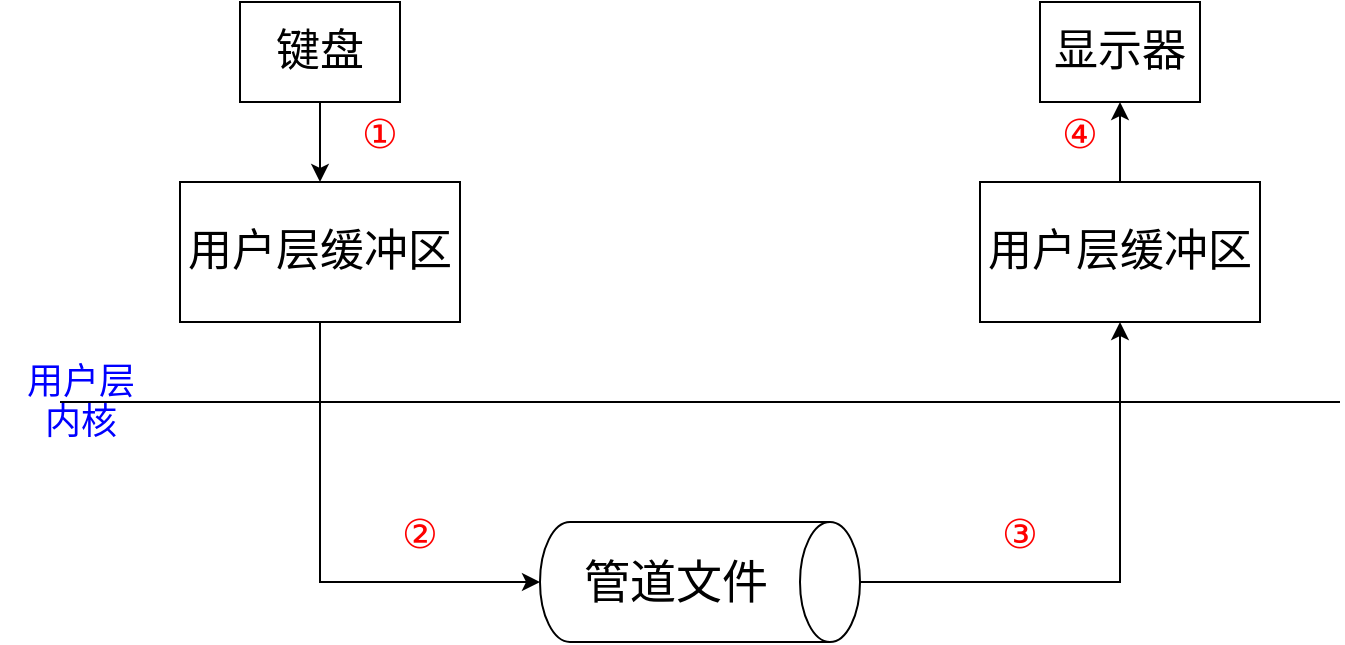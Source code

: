 <mxfile version="21.0.8" type="device"><diagram id="YPRdz25ZcXes9RsRWCDt" name="第 1 页"><mxGraphModel dx="1265" dy="607" grid="0" gridSize="10" guides="1" tooltips="1" connect="1" arrows="1" fold="1" page="1" pageScale="1" pageWidth="1654" pageHeight="2336" math="0" shadow="0"><root><mxCell id="0"/><mxCell id="1" parent="0"/><mxCell id="O-jkgtCfOU9JfTFBKv4U-13" value="" style="edgeStyle=orthogonalEdgeStyle;rounded=0;orthogonalLoop=1;jettySize=auto;html=1;" edge="1" parent="1" source="O-jkgtCfOU9JfTFBKv4U-1" target="O-jkgtCfOU9JfTFBKv4U-3"><mxGeometry relative="1" as="geometry"/></mxCell><mxCell id="O-jkgtCfOU9JfTFBKv4U-1" value="&lt;font style=&quot;font-size: 22px;&quot;&gt;键盘&lt;/font&gt;" style="rounded=0;whiteSpace=wrap;html=1;" vertex="1" parent="1"><mxGeometry x="170" y="120" width="80" height="50" as="geometry"/></mxCell><mxCell id="O-jkgtCfOU9JfTFBKv4U-2" value="&lt;font style=&quot;font-size: 22px;&quot;&gt;显示器&lt;/font&gt;" style="rounded=0;whiteSpace=wrap;html=1;" vertex="1" parent="1"><mxGeometry x="570" y="120" width="80" height="50" as="geometry"/></mxCell><mxCell id="O-jkgtCfOU9JfTFBKv4U-14" style="edgeStyle=orthogonalEdgeStyle;rounded=0;orthogonalLoop=1;jettySize=auto;html=1;entryX=0.5;entryY=1;entryDx=0;entryDy=0;entryPerimeter=0;exitX=0.5;exitY=1;exitDx=0;exitDy=0;" edge="1" parent="1" source="O-jkgtCfOU9JfTFBKv4U-3" target="O-jkgtCfOU9JfTFBKv4U-7"><mxGeometry relative="1" as="geometry"/></mxCell><mxCell id="O-jkgtCfOU9JfTFBKv4U-3" value="&lt;font style=&quot;font-size: 22px;&quot;&gt;用户层缓冲区&lt;/font&gt;" style="rounded=0;whiteSpace=wrap;html=1;" vertex="1" parent="1"><mxGeometry x="140" y="210" width="140" height="70" as="geometry"/></mxCell><mxCell id="O-jkgtCfOU9JfTFBKv4U-15" style="edgeStyle=orthogonalEdgeStyle;rounded=0;orthogonalLoop=1;jettySize=auto;html=1;exitX=0.5;exitY=0;exitDx=0;exitDy=0;exitPerimeter=0;entryX=0.5;entryY=1;entryDx=0;entryDy=0;" edge="1" parent="1" source="O-jkgtCfOU9JfTFBKv4U-7" target="O-jkgtCfOU9JfTFBKv4U-8"><mxGeometry relative="1" as="geometry"/></mxCell><mxCell id="O-jkgtCfOU9JfTFBKv4U-7" value="&lt;font style=&quot;font-size: 23px;&quot;&gt;管道文件&lt;/font&gt;" style="shape=cylinder3;whiteSpace=wrap;html=1;boundedLbl=1;backgroundOutline=1;size=15;direction=south;" vertex="1" parent="1"><mxGeometry x="320" y="380" width="160" height="60" as="geometry"/></mxCell><mxCell id="O-jkgtCfOU9JfTFBKv4U-16" style="edgeStyle=orthogonalEdgeStyle;rounded=0;orthogonalLoop=1;jettySize=auto;html=1;entryX=0.5;entryY=1;entryDx=0;entryDy=0;" edge="1" parent="1" source="O-jkgtCfOU9JfTFBKv4U-8" target="O-jkgtCfOU9JfTFBKv4U-2"><mxGeometry relative="1" as="geometry"/></mxCell><mxCell id="O-jkgtCfOU9JfTFBKv4U-8" value="&lt;font style=&quot;font-size: 22px;&quot;&gt;用户层缓冲区&lt;/font&gt;" style="rounded=0;whiteSpace=wrap;html=1;" vertex="1" parent="1"><mxGeometry x="540" y="210" width="140" height="70" as="geometry"/></mxCell><mxCell id="O-jkgtCfOU9JfTFBKv4U-9" value="" style="endArrow=none;html=1;rounded=0;" edge="1" parent="1"><mxGeometry width="50" height="50" relative="1" as="geometry"><mxPoint x="80" y="320" as="sourcePoint"/><mxPoint x="720" y="320" as="targetPoint"/></mxGeometry></mxCell><mxCell id="O-jkgtCfOU9JfTFBKv4U-10" value="&lt;font color=&quot;#0000ff&quot; style=&quot;font-size: 18px;&quot;&gt;用户层&lt;/font&gt;" style="text;html=1;align=center;verticalAlign=middle;resizable=0;points=[];autosize=1;strokeColor=none;fillColor=none;strokeWidth=5;" vertex="1" parent="1"><mxGeometry x="50" y="290" width="80" height="40" as="geometry"/></mxCell><mxCell id="O-jkgtCfOU9JfTFBKv4U-12" value="&lt;font color=&quot;#0000ff&quot; style=&quot;font-size: 18px;&quot;&gt;内核&lt;/font&gt;" style="text;html=1;align=center;verticalAlign=middle;resizable=0;points=[];autosize=1;strokeColor=none;fillColor=none;strokeWidth=5;" vertex="1" parent="1"><mxGeometry x="60" y="310" width="60" height="40" as="geometry"/></mxCell><mxCell id="O-jkgtCfOU9JfTFBKv4U-19" value="&lt;font color=&quot;#ff0000&quot; style=&quot;font-size: 20px;&quot;&gt;①&lt;/font&gt;" style="text;html=1;strokeColor=none;fillColor=none;align=center;verticalAlign=middle;whiteSpace=wrap;rounded=0;" vertex="1" parent="1"><mxGeometry x="210" y="170" width="60" height="30" as="geometry"/></mxCell><mxCell id="O-jkgtCfOU9JfTFBKv4U-20" value="&lt;font color=&quot;#ff0000&quot; style=&quot;font-size: 20px;&quot;&gt;②&lt;/font&gt;" style="text;html=1;strokeColor=none;fillColor=none;align=center;verticalAlign=middle;whiteSpace=wrap;rounded=0;" vertex="1" parent="1"><mxGeometry x="230" y="370" width="60" height="30" as="geometry"/></mxCell><mxCell id="O-jkgtCfOU9JfTFBKv4U-22" value="&lt;font color=&quot;#ff0000&quot; style=&quot;font-size: 20px;&quot;&gt;③&lt;/font&gt;" style="text;html=1;strokeColor=none;fillColor=none;align=center;verticalAlign=middle;whiteSpace=wrap;rounded=0;" vertex="1" parent="1"><mxGeometry x="530" y="370" width="60" height="30" as="geometry"/></mxCell><mxCell id="O-jkgtCfOU9JfTFBKv4U-24" value="&lt;font color=&quot;#ff0000&quot; style=&quot;font-size: 20px;&quot;&gt;④&lt;/font&gt;" style="text;html=1;strokeColor=none;fillColor=none;align=center;verticalAlign=middle;whiteSpace=wrap;rounded=0;" vertex="1" parent="1"><mxGeometry x="560" y="170" width="60" height="30" as="geometry"/></mxCell></root></mxGraphModel></diagram></mxfile>
